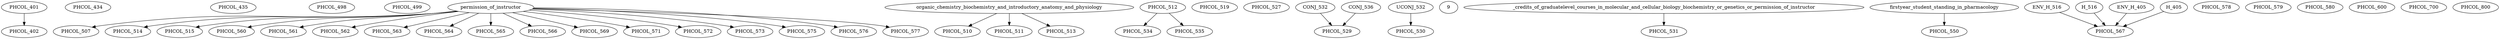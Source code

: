 digraph G {
    PHCOL_401;
    edge [color=black];
    PHCOL_401 -> PHCOL_402;
    PHCOL_434;
    PHCOL_435;
    PHCOL_498;
    PHCOL_499;
    edge [color=black];
    permission_of_instructor -> PHCOL_507;
    edge [color=black];
    organic_chemistry_biochemistry_and_introductory_anatomy_and_physiology -> PHCOL_510;
    edge [color=black];
    organic_chemistry_biochemistry_and_introductory_anatomy_and_physiology -> PHCOL_511;
    PHCOL_512;
    edge [color=black];
    organic_chemistry_biochemistry_and_introductory_anatomy_and_physiology -> PHCOL_513;
    edge [color=black];
    permission_of_instructor -> PHCOL_514;
    edge [color=black];
    permission_of_instructor -> PHCOL_515;
    PHCOL_519;
    PHCOL_527;
    edge [color=black];
    CONJ_532 -> PHCOL_529;
    CONJ_536 -> PHCOL_529;
    edge [color=black];
    UCONJ_532 -> PHCOL_530;
    edge [color=black];
    9_credits_of_graduatelevel_courses_in_molecular_and_cellular_biology_biochemistry_or_genetics_or_permission_of_instructor -> PHCOL_531;
    edge [color=black];
    PHCOL_512 -> PHCOL_534;
    edge [color=black];
    PHCOL_512 -> PHCOL_535;
    edge [color=black];
    firstyear_student_standing_in_pharmacology -> PHCOL_550;
    edge [color=black];
    permission_of_instructor -> PHCOL_560;
    edge [color=black];
    permission_of_instructor -> PHCOL_561;
    edge [color=black];
    permission_of_instructor -> PHCOL_562;
    edge [color=black];
    permission_of_instructor -> PHCOL_563;
    edge [color=black];
    permission_of_instructor -> PHCOL_564;
    edge [color=black];
    permission_of_instructor -> PHCOL_565;
    edge [color=black];
    permission_of_instructor -> PHCOL_566;
    edge [color=black];
    ENV_H_516 -> PHCOL_567;
    H_516 -> PHCOL_567;
    ENV_H_405 -> PHCOL_567;
    H_405 -> PHCOL_567;
    edge [color=black];
    permission_of_instructor -> PHCOL_569;
    edge [color=black];
    permission_of_instructor -> PHCOL_571;
    edge [color=black];
    permission_of_instructor -> PHCOL_572;
    edge [color=black];
    permission_of_instructor -> PHCOL_573;
    edge [color=black];
    permission_of_instructor -> PHCOL_575;
    edge [color=black];
    permission_of_instructor -> PHCOL_576;
    edge [color=black];
    permission_of_instructor -> PHCOL_577;
    PHCOL_578;
    PHCOL_579;
    PHCOL_580;
    PHCOL_600;
    PHCOL_700;
    PHCOL_800;
}
